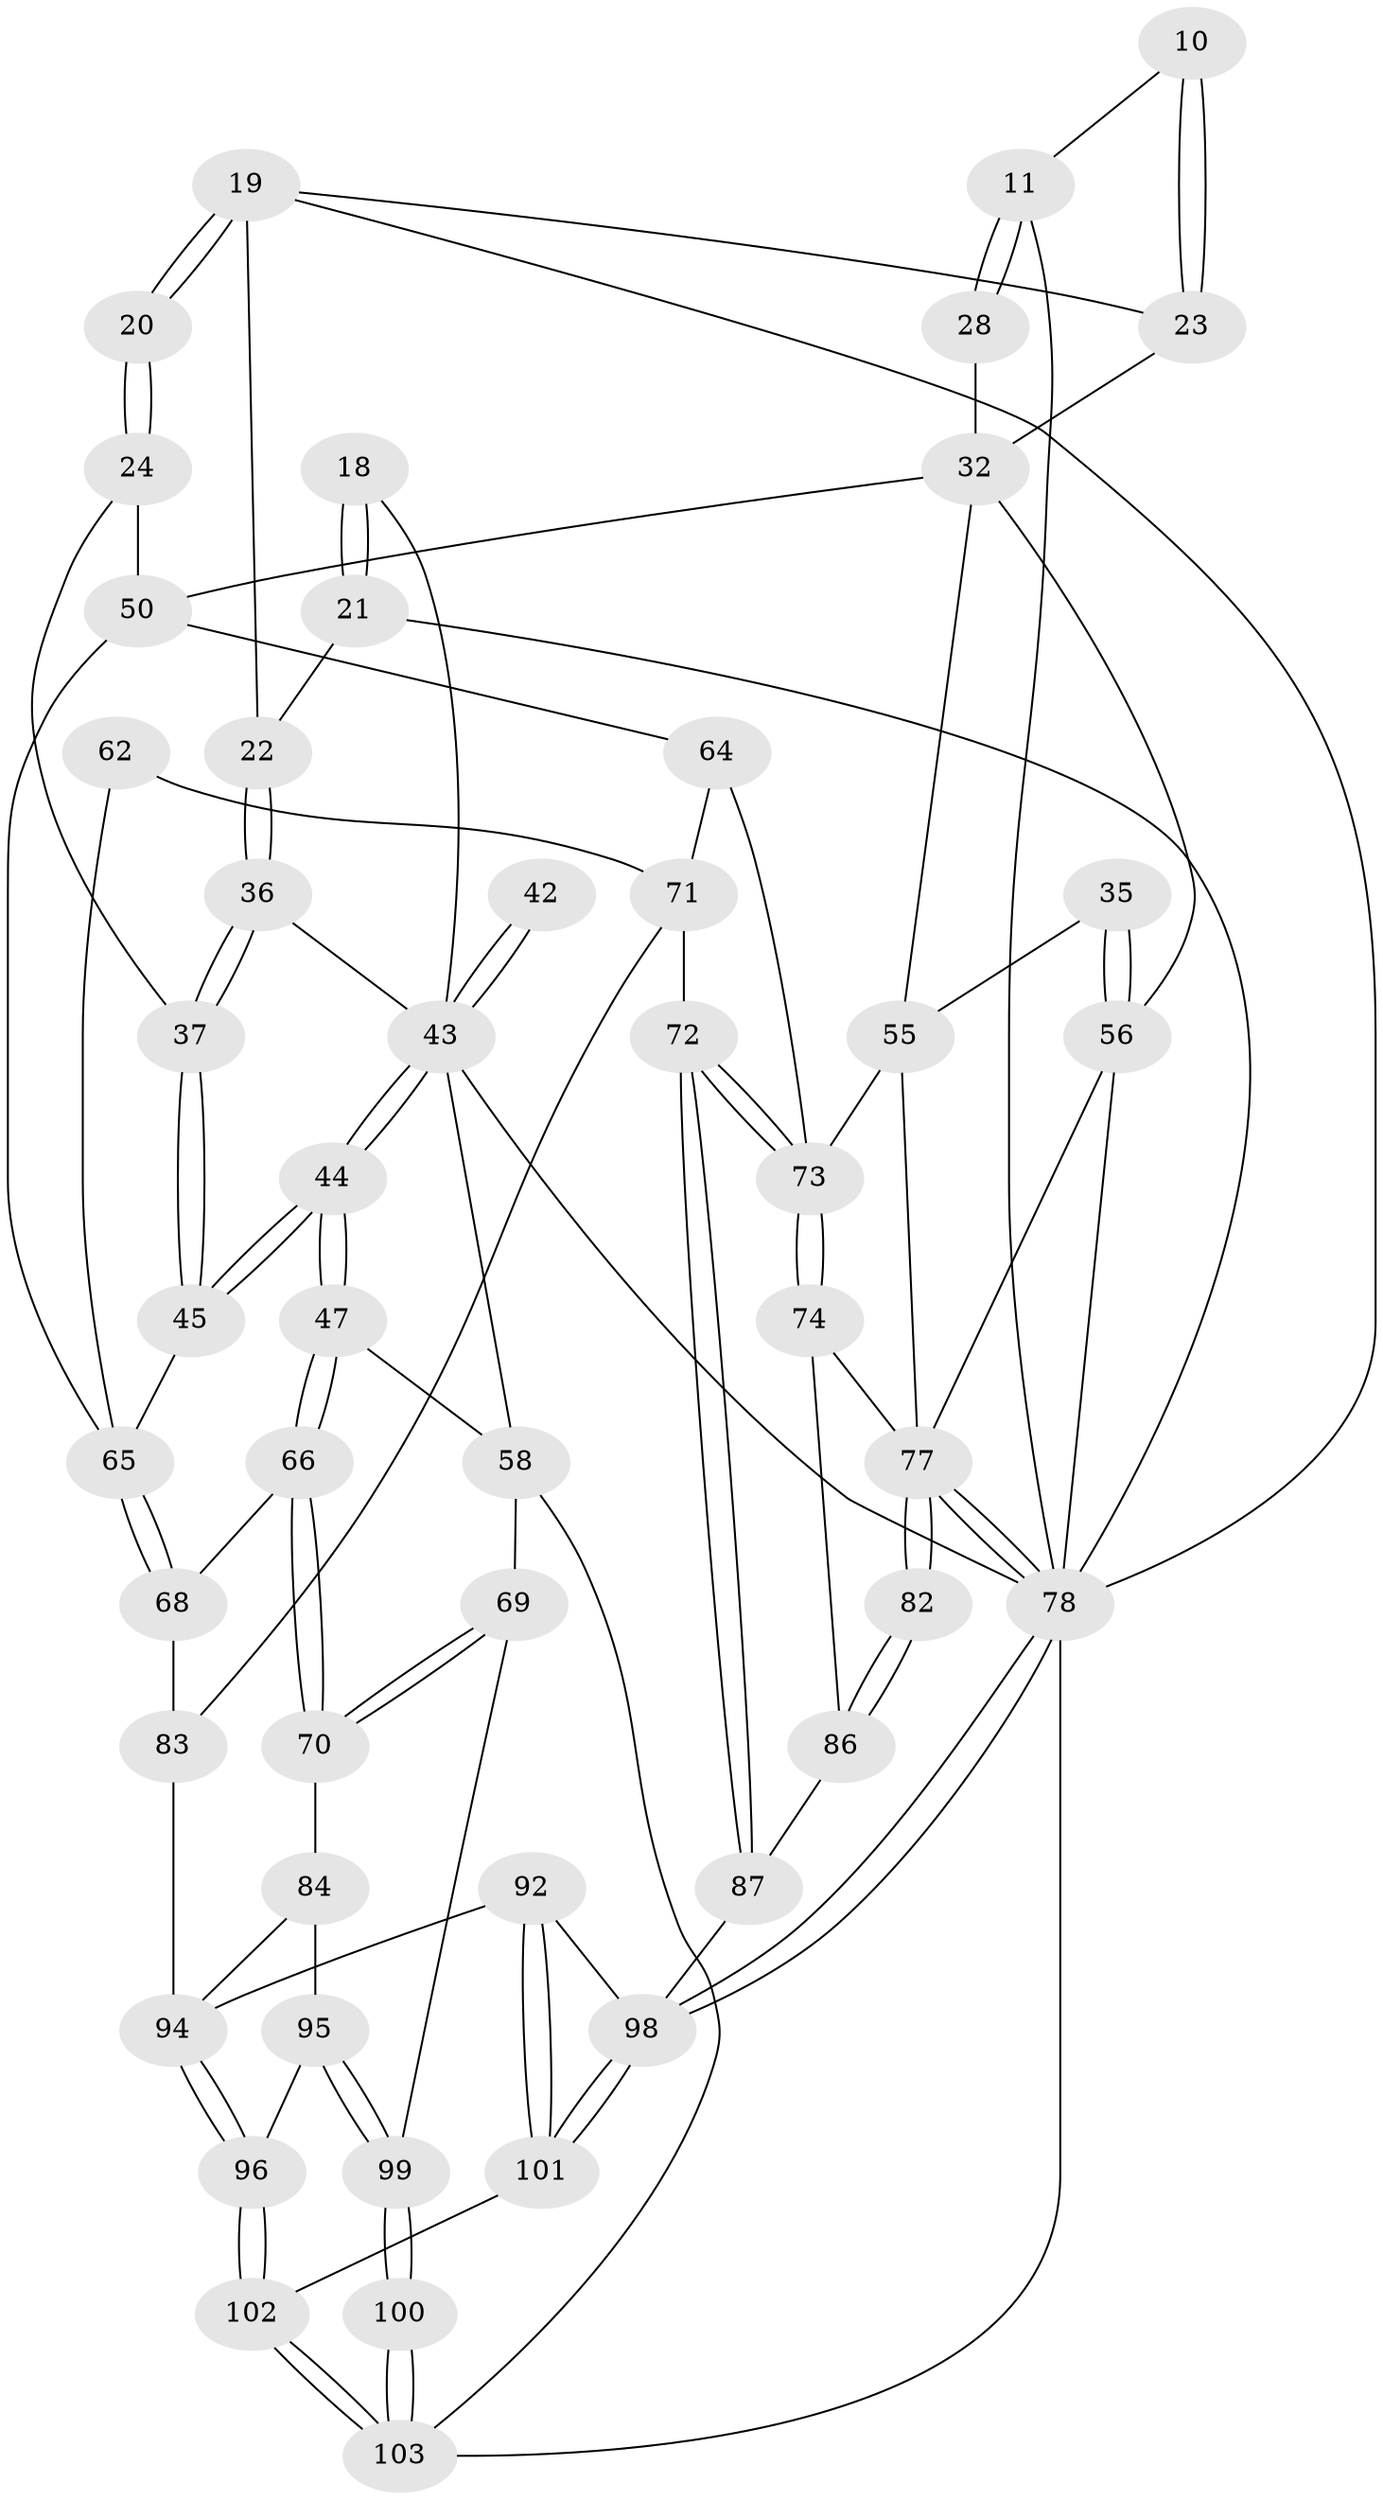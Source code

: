 // original degree distribution, {3: 0.02912621359223301, 5: 0.49514563106796117, 4: 0.24271844660194175, 6: 0.23300970873786409}
// Generated by graph-tools (version 1.1) at 2025/01/03/09/25 05:01:56]
// undirected, 51 vertices, 115 edges
graph export_dot {
graph [start="1"]
  node [color=gray90,style=filled];
  10 [pos="+0.28350046866503203+0.05500360431852115"];
  11 [pos="+0.22700627550398708+0.0103447947746492",super="+8"];
  18 [pos="+0.837440357017403+0.18306428996955218"];
  19 [pos="+0.6285403997808571+0.10319026243752626",super="+3+12"];
  20 [pos="+0.4854222301215353+0.19407709972372422"];
  21 [pos="+0.7380253717078579+0.13250476845812417",super="+15"];
  22 [pos="+0.6702105155482448+0.1303605609541005"];
  23 [pos="+0.35089818648861965+0.13549907030060088",super="+13+9"];
  24 [pos="+0.4450365711548684+0.274641802034791"];
  28 [pos="+0.19374748976016956+0.09251416799444144"];
  32 [pos="+0.2066094469517955+0.30842833732056546",super="+29+27"];
  35 [pos="+0.006090713609887734+0.3375609712792376"];
  36 [pos="+0.6316303248257457+0.2877215036973305"];
  37 [pos="+0.5688344011078202+0.31152603921262706"];
  42 [pos="+0.8383994368726334+0.32449459308883954"];
  43 [pos="+0.7260100848928785+0.37737398379517073",super="+39+38+41"];
  44 [pos="+0.7037518044155864+0.47122080672931643"];
  45 [pos="+0.6088162998647559+0.4413631272495429"];
  47 [pos="+0.7091828777437132+0.4795985503084906"];
  50 [pos="+0.41482079919437453+0.4228412495400786",super="+25"];
  55 [pos="+0.12562272031025526+0.48635034819708467",super="+34+33"];
  56 [pos="+0+0.34129528983548085",super="+31"];
  58 [pos="+1+0.6010136257038623",super="+57"];
  62 [pos="+0.46745124981384484+0.5860765759019962"];
  64 [pos="+0.3498143848899349+0.514931901135566",super="+51"];
  65 [pos="+0.5472036489044602+0.5383242073502033",super="+48+49"];
  66 [pos="+0.7180788637375156+0.5430316723460608"];
  68 [pos="+0.6008165965089133+0.5977231956888057",super="+67"];
  69 [pos="+0.9869433198934988+0.6430223136449594"];
  70 [pos="+0.877365365052435+0.6564489883447687"];
  71 [pos="+0.4078764111676821+0.6997106222607716",super="+63"];
  72 [pos="+0.23386496184132324+0.6669814343531731"];
  73 [pos="+0.2235162583397325+0.6518489712626337",super="+54+53+52"];
  74 [pos="+0.1479673586715187+0.6420446352510261"];
  77 [pos="+0+0.8689146164183748",super="+61"];
  78 [pos="+0+1",super="+7+6"];
  82 [pos="+0+0.79851047649515",super="+76"];
  83 [pos="+0.6586212274104829+0.6713441673371161",super="+81"];
  84 [pos="+0.8000847696047585+0.7249035275838187"];
  86 [pos="+0.025796952652850168+0.7599747872111848",super="+75"];
  87 [pos="+0.17897610741985906+0.776296329614819"];
  92 [pos="+0.37538423198875187+0.8532944433409686"];
  94 [pos="+0.61092309150121+0.8704864939090717",super="+85+91"];
  95 [pos="+0.782753513988124+0.8721807483909672",super="+90"];
  96 [pos="+0.6195217026325383+0.8937957164455255"];
  98 [pos="+0+1",super="+93"];
  99 [pos="+0.8394379866454573+1",super="+89+88"];
  100 [pos="+0.8323309163998315+1",super="+97"];
  101 [pos="+0.32505417880683085+1"];
  102 [pos="+0.6597128629659281+1"];
  103 [pos="+0.8039232572785534+1",super="+79"];
  10 -- 11;
  10 -- 23 [weight=2];
  10 -- 23;
  11 -- 28;
  11 -- 28;
  11 -- 78;
  18 -- 21 [weight=2];
  18 -- 21;
  18 -- 43;
  19 -- 20 [weight=2];
  19 -- 20;
  19 -- 22;
  19 -- 23 [weight=2];
  19 -- 78;
  20 -- 24;
  20 -- 24;
  21 -- 22;
  21 -- 78;
  22 -- 36;
  22 -- 36;
  23 -- 32;
  24 -- 37;
  24 -- 50;
  28 -- 32 [weight=2];
  32 -- 56;
  32 -- 50;
  32 -- 55;
  35 -- 56 [weight=2];
  35 -- 56;
  35 -- 55;
  36 -- 37;
  36 -- 37;
  36 -- 43;
  37 -- 45;
  37 -- 45;
  42 -- 43 [weight=3];
  42 -- 43;
  43 -- 44;
  43 -- 44;
  43 -- 58 [weight=2];
  43 -- 78;
  44 -- 45;
  44 -- 45;
  44 -- 47;
  44 -- 47;
  45 -- 65;
  47 -- 66;
  47 -- 66;
  47 -- 58;
  50 -- 65;
  50 -- 64;
  55 -- 73 [weight=2];
  55 -- 77;
  56 -- 78;
  56 -- 77;
  58 -- 103;
  58 -- 69;
  62 -- 65 [weight=2];
  62 -- 71;
  64 -- 73 [weight=2];
  64 -- 71;
  65 -- 68;
  65 -- 68;
  66 -- 70;
  66 -- 70;
  66 -- 68;
  68 -- 83 [weight=2];
  69 -- 70;
  69 -- 70;
  69 -- 99;
  70 -- 84;
  71 -- 72;
  71 -- 83;
  72 -- 73;
  72 -- 73;
  72 -- 87;
  72 -- 87;
  73 -- 74;
  73 -- 74;
  74 -- 77;
  74 -- 86;
  77 -- 78;
  77 -- 78;
  77 -- 82 [weight=2];
  77 -- 82;
  78 -- 98;
  78 -- 98;
  78 -- 103 [weight=2];
  82 -- 86 [weight=2];
  82 -- 86;
  83 -- 94 [weight=2];
  84 -- 94;
  84 -- 95;
  86 -- 87;
  87 -- 98;
  92 -- 101;
  92 -- 101;
  92 -- 94;
  92 -- 98;
  94 -- 96;
  94 -- 96;
  95 -- 96;
  95 -- 99 [weight=2];
  95 -- 99;
  96 -- 102;
  96 -- 102;
  98 -- 101;
  98 -- 101;
  99 -- 100 [weight=2];
  99 -- 100;
  100 -- 103 [weight=2];
  100 -- 103;
  101 -- 102;
  102 -- 103;
  102 -- 103;
}
